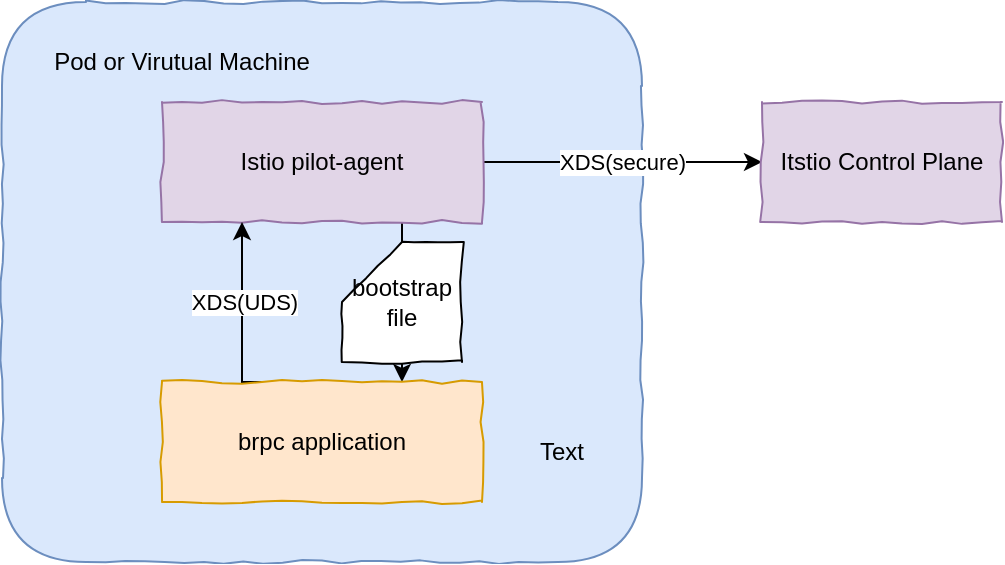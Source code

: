 <mxfile version="17.4.3" type="github">
  <diagram id="fH_GbUMZdQAh0KWkbILO" name="Page-1">
    <mxGraphModel dx="1426" dy="684" grid="1" gridSize="10" guides="1" tooltips="1" connect="1" arrows="1" fold="1" page="1" pageScale="1" pageWidth="827" pageHeight="1169" math="0" shadow="0">
      <root>
        <mxCell id="0" />
        <mxCell id="1" parent="0" />
        <mxCell id="aeq6PJHILZKV9w3RuhfS-1" value="" style="rounded=1;whiteSpace=wrap;html=1;fillColor=#dae8fc;strokeColor=#6c8ebf;comic=1;" vertex="1" parent="1">
          <mxGeometry x="130" y="130" width="320" height="280" as="geometry" />
        </mxCell>
        <mxCell id="aeq6PJHILZKV9w3RuhfS-7" style="edgeStyle=orthogonalEdgeStyle;rounded=0;orthogonalLoop=1;jettySize=auto;html=1;exitX=0.75;exitY=1;exitDx=0;exitDy=0;entryX=0.75;entryY=0;entryDx=0;entryDy=0;" edge="1" parent="1" source="aeq6PJHILZKV9w3RuhfS-2" target="aeq6PJHILZKV9w3RuhfS-3">
          <mxGeometry relative="1" as="geometry" />
        </mxCell>
        <mxCell id="aeq6PJHILZKV9w3RuhfS-12" value="XDS(secure)" style="edgeStyle=orthogonalEdgeStyle;rounded=0;orthogonalLoop=1;jettySize=auto;html=1;exitX=1;exitY=0.5;exitDx=0;exitDy=0;" edge="1" parent="1" source="aeq6PJHILZKV9w3RuhfS-2" target="aeq6PJHILZKV9w3RuhfS-11">
          <mxGeometry relative="1" as="geometry" />
        </mxCell>
        <mxCell id="aeq6PJHILZKV9w3RuhfS-2" value="Istio pilot-agent" style="rounded=0;whiteSpace=wrap;html=1;fillColor=#e1d5e7;strokeColor=#9673a6;comic=1;" vertex="1" parent="1">
          <mxGeometry x="210" y="180" width="160" height="60" as="geometry" />
        </mxCell>
        <mxCell id="aeq6PJHILZKV9w3RuhfS-5" style="edgeStyle=orthogonalEdgeStyle;rounded=0;orthogonalLoop=1;jettySize=auto;html=1;exitX=0.5;exitY=0;exitDx=0;exitDy=0;" edge="1" parent="1" source="aeq6PJHILZKV9w3RuhfS-3">
          <mxGeometry relative="1" as="geometry">
            <mxPoint x="250" y="240" as="targetPoint" />
            <Array as="points">
              <mxPoint x="250" y="320" />
              <mxPoint x="250" y="240" />
            </Array>
          </mxGeometry>
        </mxCell>
        <mxCell id="aeq6PJHILZKV9w3RuhfS-6" value="XDS(UDS)" style="edgeLabel;html=1;align=center;verticalAlign=middle;resizable=0;points=[];" vertex="1" connectable="0" parent="aeq6PJHILZKV9w3RuhfS-5">
          <mxGeometry x="0.025" y="-1" relative="1" as="geometry">
            <mxPoint y="-19" as="offset" />
          </mxGeometry>
        </mxCell>
        <mxCell id="aeq6PJHILZKV9w3RuhfS-3" value="brpc application" style="rounded=0;whiteSpace=wrap;html=1;fillColor=#ffe6cc;strokeColor=#d79b00;comic=1;" vertex="1" parent="1">
          <mxGeometry x="210" y="320" width="160" height="60" as="geometry" />
        </mxCell>
        <mxCell id="aeq6PJHILZKV9w3RuhfS-9" value="bootstrap file" style="shape=card;whiteSpace=wrap;html=1;comic=1;" vertex="1" parent="1">
          <mxGeometry x="300" y="250" width="60" height="60" as="geometry" />
        </mxCell>
        <mxCell id="aeq6PJHILZKV9w3RuhfS-11" value="Itstio Control Plane" style="rounded=0;whiteSpace=wrap;html=1;fillColor=#e1d5e7;strokeColor=#9673a6;comic=1;" vertex="1" parent="1">
          <mxGeometry x="510" y="180" width="120" height="60" as="geometry" />
        </mxCell>
        <mxCell id="aeq6PJHILZKV9w3RuhfS-13" value="Text" style="text;html=1;strokeColor=none;fillColor=none;align=center;verticalAlign=middle;whiteSpace=wrap;rounded=0;comic=1;" vertex="1" parent="1">
          <mxGeometry x="380" y="340" width="60" height="30" as="geometry" />
        </mxCell>
        <mxCell id="aeq6PJHILZKV9w3RuhfS-14" value="Pod or Virutual Machine" style="text;html=1;strokeColor=none;fillColor=none;align=center;verticalAlign=middle;whiteSpace=wrap;rounded=0;comic=1;" vertex="1" parent="1">
          <mxGeometry x="150" y="150" width="140" height="20" as="geometry" />
        </mxCell>
      </root>
    </mxGraphModel>
  </diagram>
</mxfile>
